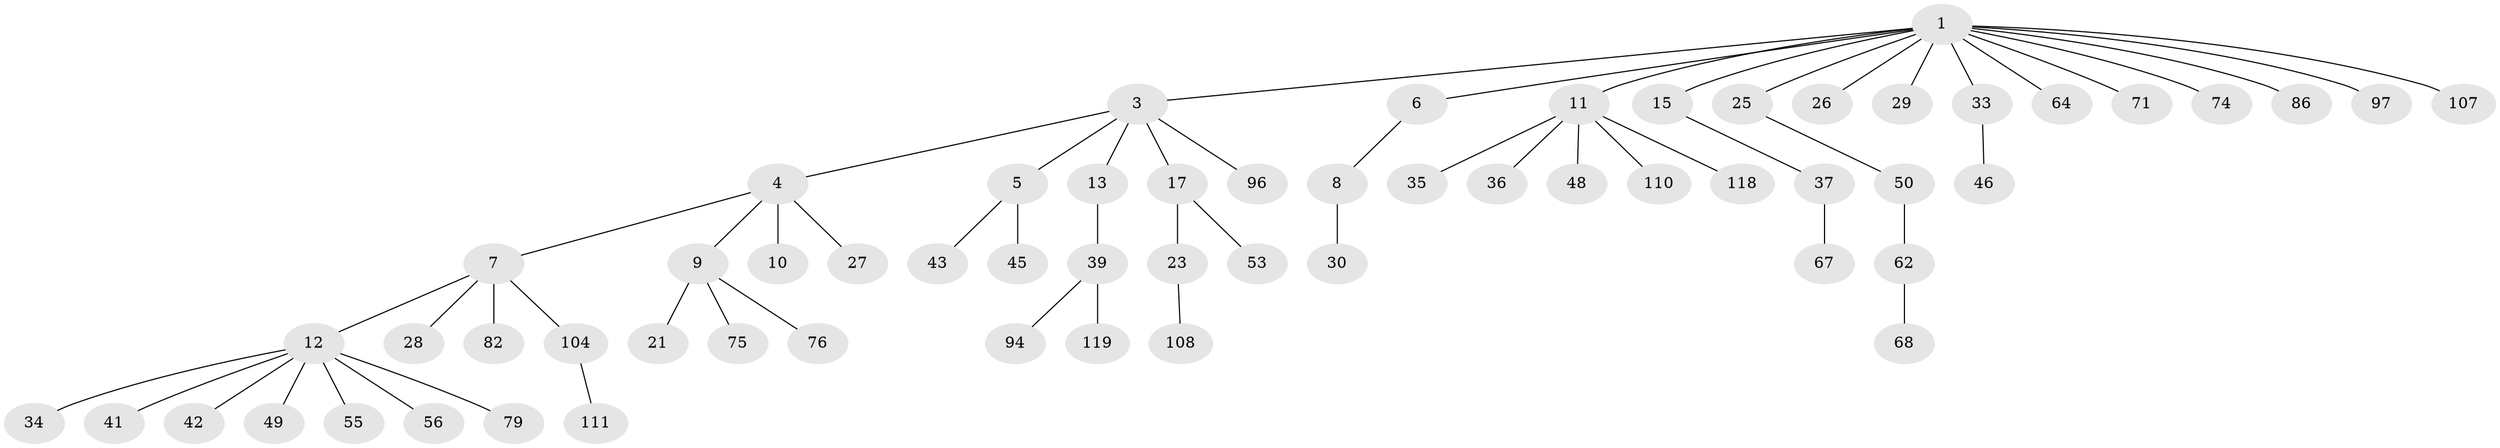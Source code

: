 // original degree distribution, {6: 0.04132231404958678, 10: 0.008264462809917356, 5: 0.03305785123966942, 4: 0.024793388429752067, 2: 0.3140495867768595, 7: 0.008264462809917356, 1: 0.5041322314049587, 3: 0.06611570247933884}
// Generated by graph-tools (version 1.1) at 2025/54/03/05/25 16:54:47]
// undirected, 60 vertices, 59 edges
graph export_dot {
graph [start="1"]
  node [color=gray90,style=filled];
  1 [super="+2"];
  3;
  4;
  5 [super="+93+90+32+22+44"];
  6 [super="+51+14"];
  7;
  8;
  9 [super="+16"];
  10 [super="+54"];
  11;
  12 [super="+19"];
  13;
  15 [super="+18"];
  17 [super="+98+92+47+69"];
  21;
  23 [super="+65+63+38"];
  25 [super="+31"];
  26;
  27 [super="+57"];
  28 [super="+61"];
  29;
  30;
  33;
  34 [super="+116"];
  35;
  36 [super="+73"];
  37 [super="+40"];
  39 [super="+60"];
  41;
  42 [super="+84"];
  43;
  45;
  46;
  48 [super="+103"];
  49 [super="+66"];
  50;
  53 [super="+72+59"];
  55;
  56 [super="+113"];
  62;
  64 [super="+106+89"];
  67;
  68;
  71;
  74 [super="+78"];
  75 [super="+99+112"];
  76 [super="+80"];
  79 [super="+101"];
  82;
  86;
  94 [super="+95"];
  96;
  97;
  104 [super="+109"];
  107;
  108;
  110;
  111;
  118;
  119;
  1 -- 11;
  1 -- 15;
  1 -- 25;
  1 -- 71;
  1 -- 97;
  1 -- 64;
  1 -- 33;
  1 -- 3;
  1 -- 6;
  1 -- 74;
  1 -- 107;
  1 -- 86;
  1 -- 26;
  1 -- 29;
  3 -- 4;
  3 -- 5;
  3 -- 13;
  3 -- 17;
  3 -- 96;
  4 -- 7;
  4 -- 9;
  4 -- 10;
  4 -- 27;
  5 -- 45;
  5 -- 43;
  6 -- 8;
  7 -- 12;
  7 -- 28;
  7 -- 82;
  7 -- 104;
  8 -- 30;
  9 -- 75;
  9 -- 76;
  9 -- 21;
  11 -- 35;
  11 -- 36;
  11 -- 48;
  11 -- 110;
  11 -- 118;
  12 -- 34;
  12 -- 41;
  12 -- 42;
  12 -- 79;
  12 -- 49;
  12 -- 55;
  12 -- 56;
  13 -- 39;
  15 -- 37;
  17 -- 23;
  17 -- 53;
  23 -- 108;
  25 -- 50;
  33 -- 46;
  37 -- 67;
  39 -- 119;
  39 -- 94;
  50 -- 62;
  62 -- 68;
  104 -- 111;
}
